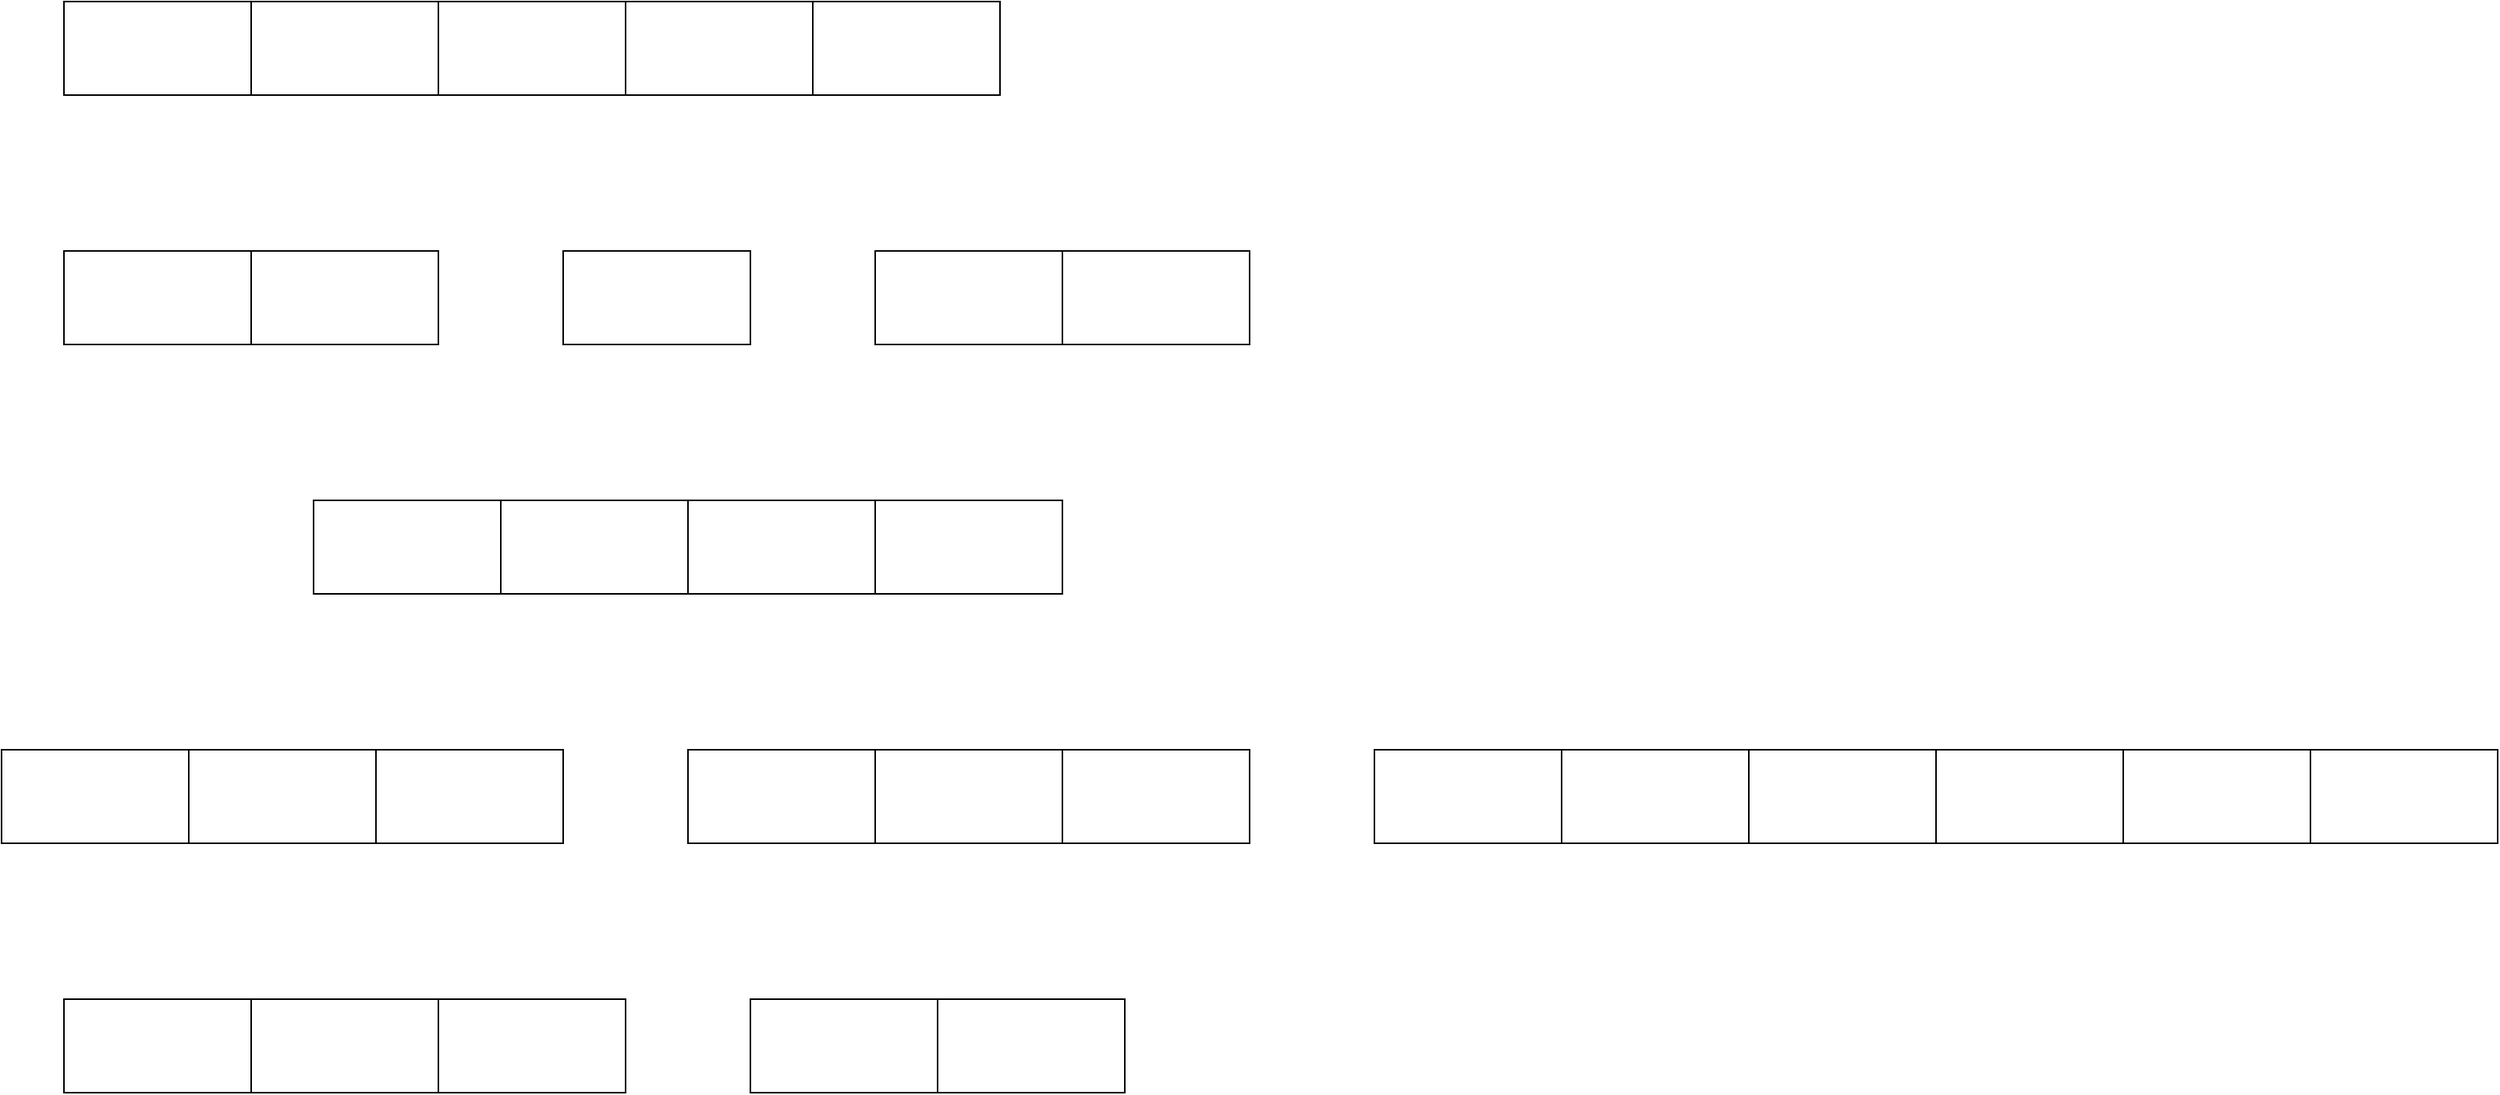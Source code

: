<mxfile version="13.8.6" type="github">
  <diagram id="R2lEEEUBdFMjLlhIrx00" name="Page-1">
    <mxGraphModel dx="918" dy="364" grid="1" gridSize="10" guides="1" tooltips="1" connect="1" arrows="1" fold="1" page="1" pageScale="1" pageWidth="850" pageHeight="1100" math="0" shadow="0" extFonts="Permanent Marker^https://fonts.googleapis.com/css?family=Permanent+Marker">
      <root>
        <mxCell id="0" />
        <mxCell id="1" parent="0" />
        <mxCell id="GlmnWw2w5G-Uxig3AObl-1" value="" style="rounded=0;whiteSpace=wrap;html=1;" vertex="1" parent="1">
          <mxGeometry x="80" y="80" width="120" height="60" as="geometry" />
        </mxCell>
        <mxCell id="GlmnWw2w5G-Uxig3AObl-2" value="" style="rounded=0;whiteSpace=wrap;html=1;" vertex="1" parent="1">
          <mxGeometry x="200" y="80" width="120" height="60" as="geometry" />
        </mxCell>
        <mxCell id="GlmnWw2w5G-Uxig3AObl-3" value="" style="rounded=0;whiteSpace=wrap;html=1;" vertex="1" parent="1">
          <mxGeometry x="320" y="80" width="120" height="60" as="geometry" />
        </mxCell>
        <mxCell id="GlmnWw2w5G-Uxig3AObl-4" value="" style="rounded=0;whiteSpace=wrap;html=1;" vertex="1" parent="1">
          <mxGeometry x="440" y="80" width="120" height="60" as="geometry" />
        </mxCell>
        <mxCell id="GlmnWw2w5G-Uxig3AObl-5" value="" style="rounded=0;whiteSpace=wrap;html=1;" vertex="1" parent="1">
          <mxGeometry x="560" y="80" width="120" height="60" as="geometry" />
        </mxCell>
        <mxCell id="GlmnWw2w5G-Uxig3AObl-6" value="" style="rounded=0;whiteSpace=wrap;html=1;" vertex="1" parent="1">
          <mxGeometry x="80" y="240" width="120" height="60" as="geometry" />
        </mxCell>
        <mxCell id="GlmnWw2w5G-Uxig3AObl-7" value="" style="rounded=0;whiteSpace=wrap;html=1;" vertex="1" parent="1">
          <mxGeometry x="200" y="240" width="120" height="60" as="geometry" />
        </mxCell>
        <mxCell id="GlmnWw2w5G-Uxig3AObl-8" value="" style="rounded=0;whiteSpace=wrap;html=1;" vertex="1" parent="1">
          <mxGeometry x="400" y="240" width="120" height="60" as="geometry" />
        </mxCell>
        <mxCell id="GlmnWw2w5G-Uxig3AObl-9" value="" style="rounded=0;whiteSpace=wrap;html=1;" vertex="1" parent="1">
          <mxGeometry x="600" y="240" width="120" height="60" as="geometry" />
        </mxCell>
        <mxCell id="GlmnWw2w5G-Uxig3AObl-10" value="" style="rounded=0;whiteSpace=wrap;html=1;" vertex="1" parent="1">
          <mxGeometry x="720" y="240" width="120" height="60" as="geometry" />
        </mxCell>
        <mxCell id="GlmnWw2w5G-Uxig3AObl-11" value="" style="rounded=0;whiteSpace=wrap;html=1;" vertex="1" parent="1">
          <mxGeometry x="240" y="400" width="120" height="60" as="geometry" />
        </mxCell>
        <mxCell id="GlmnWw2w5G-Uxig3AObl-12" value="" style="rounded=0;whiteSpace=wrap;html=1;" vertex="1" parent="1">
          <mxGeometry x="360" y="400" width="120" height="60" as="geometry" />
        </mxCell>
        <mxCell id="GlmnWw2w5G-Uxig3AObl-13" value="" style="rounded=0;whiteSpace=wrap;html=1;" vertex="1" parent="1">
          <mxGeometry x="480" y="400" width="120" height="60" as="geometry" />
        </mxCell>
        <mxCell id="GlmnWw2w5G-Uxig3AObl-14" value="" style="rounded=0;whiteSpace=wrap;html=1;" vertex="1" parent="1">
          <mxGeometry x="600" y="400" width="120" height="60" as="geometry" />
        </mxCell>
        <mxCell id="GlmnWw2w5G-Uxig3AObl-15" value="" style="rounded=0;whiteSpace=wrap;html=1;" vertex="1" parent="1">
          <mxGeometry x="40" y="560" width="120" height="60" as="geometry" />
        </mxCell>
        <mxCell id="GlmnWw2w5G-Uxig3AObl-16" value="" style="rounded=0;whiteSpace=wrap;html=1;" vertex="1" parent="1">
          <mxGeometry x="160" y="560" width="120" height="60" as="geometry" />
        </mxCell>
        <mxCell id="GlmnWw2w5G-Uxig3AObl-17" value="" style="rounded=0;whiteSpace=wrap;html=1;" vertex="1" parent="1">
          <mxGeometry x="280" y="560" width="120" height="60" as="geometry" />
        </mxCell>
        <mxCell id="GlmnWw2w5G-Uxig3AObl-18" value="" style="rounded=0;whiteSpace=wrap;html=1;" vertex="1" parent="1">
          <mxGeometry x="480" y="560" width="120" height="60" as="geometry" />
        </mxCell>
        <mxCell id="GlmnWw2w5G-Uxig3AObl-19" value="" style="rounded=0;whiteSpace=wrap;html=1;" vertex="1" parent="1">
          <mxGeometry x="600" y="560" width="120" height="60" as="geometry" />
        </mxCell>
        <mxCell id="GlmnWw2w5G-Uxig3AObl-20" value="" style="rounded=0;whiteSpace=wrap;html=1;" vertex="1" parent="1">
          <mxGeometry x="720" y="560" width="120" height="60" as="geometry" />
        </mxCell>
        <mxCell id="GlmnWw2w5G-Uxig3AObl-21" value="" style="rounded=0;whiteSpace=wrap;html=1;" vertex="1" parent="1">
          <mxGeometry x="920" y="560" width="120" height="60" as="geometry" />
        </mxCell>
        <mxCell id="GlmnWw2w5G-Uxig3AObl-22" value="" style="rounded=0;whiteSpace=wrap;html=1;" vertex="1" parent="1">
          <mxGeometry x="1040" y="560" width="120" height="60" as="geometry" />
        </mxCell>
        <mxCell id="GlmnWw2w5G-Uxig3AObl-23" value="" style="rounded=0;whiteSpace=wrap;html=1;" vertex="1" parent="1">
          <mxGeometry x="1160" y="560" width="120" height="60" as="geometry" />
        </mxCell>
        <mxCell id="GlmnWw2w5G-Uxig3AObl-24" value="" style="rounded=0;whiteSpace=wrap;html=1;" vertex="1" parent="1">
          <mxGeometry x="1280" y="560" width="120" height="60" as="geometry" />
        </mxCell>
        <mxCell id="GlmnWw2w5G-Uxig3AObl-25" value="" style="rounded=0;whiteSpace=wrap;html=1;" vertex="1" parent="1">
          <mxGeometry x="1400" y="560" width="120" height="60" as="geometry" />
        </mxCell>
        <mxCell id="GlmnWw2w5G-Uxig3AObl-26" value="" style="rounded=0;whiteSpace=wrap;html=1;" vertex="1" parent="1">
          <mxGeometry x="1520" y="560" width="120" height="60" as="geometry" />
        </mxCell>
        <mxCell id="GlmnWw2w5G-Uxig3AObl-27" value="" style="rounded=0;whiteSpace=wrap;html=1;" vertex="1" parent="1">
          <mxGeometry x="80" y="720" width="120" height="60" as="geometry" />
        </mxCell>
        <mxCell id="GlmnWw2w5G-Uxig3AObl-28" value="" style="rounded=0;whiteSpace=wrap;html=1;" vertex="1" parent="1">
          <mxGeometry x="200" y="720" width="120" height="60" as="geometry" />
        </mxCell>
        <mxCell id="GlmnWw2w5G-Uxig3AObl-29" value="" style="rounded=0;whiteSpace=wrap;html=1;" vertex="1" parent="1">
          <mxGeometry x="320" y="720" width="120" height="60" as="geometry" />
        </mxCell>
        <mxCell id="GlmnWw2w5G-Uxig3AObl-30" value="" style="rounded=0;whiteSpace=wrap;html=1;" vertex="1" parent="1">
          <mxGeometry x="520" y="720" width="120" height="60" as="geometry" />
        </mxCell>
        <mxCell id="GlmnWw2w5G-Uxig3AObl-31" value="" style="rounded=0;whiteSpace=wrap;html=1;" vertex="1" parent="1">
          <mxGeometry x="640" y="720" width="120" height="60" as="geometry" />
        </mxCell>
      </root>
    </mxGraphModel>
  </diagram>
</mxfile>
